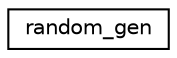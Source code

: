 digraph "Graphical Class Hierarchy"
{
  edge [fontname="Helvetica",fontsize="10",labelfontname="Helvetica",labelfontsize="10"];
  node [fontname="Helvetica",fontsize="10",shape=record];
  rankdir="LR";
  Node1 [label="random_gen",height=0.2,width=0.4,color="black", fillcolor="white", style="filled",URL="$classrandom__gen.html"];
}
